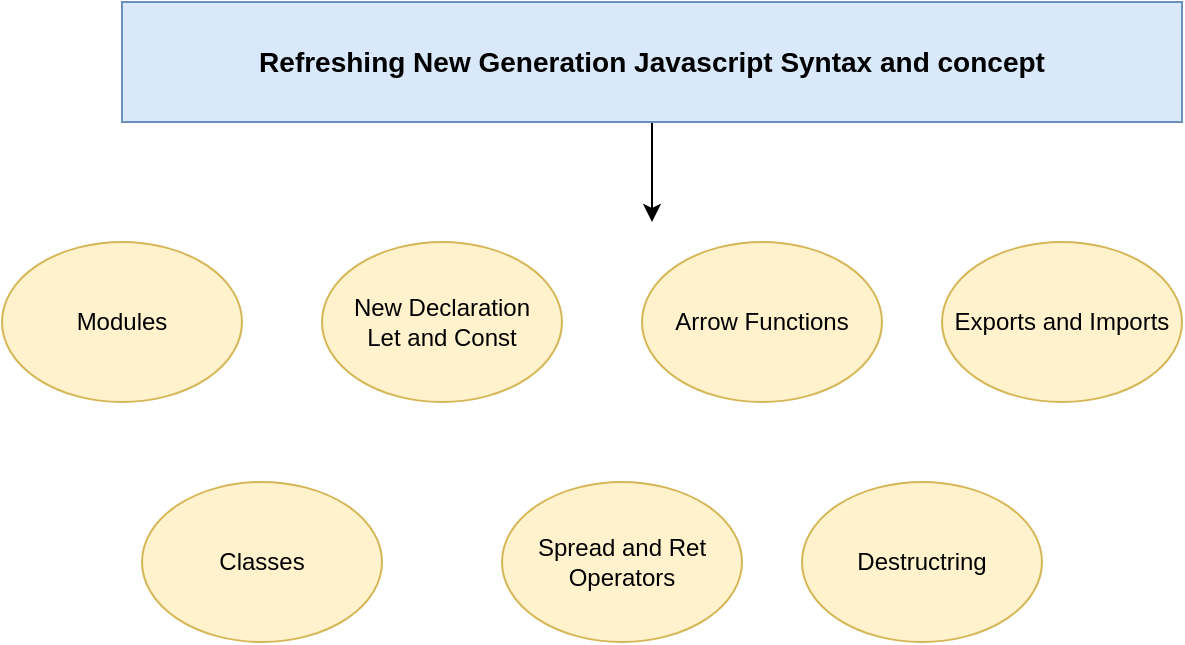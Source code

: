 <mxfile version="14.1.8" type="device"><diagram id="GldrzzOuN3ytn5cz73mD" name="Page-1"><mxGraphModel dx="1106" dy="820" grid="1" gridSize="10" guides="1" tooltips="1" connect="1" arrows="1" fold="1" page="1" pageScale="1" pageWidth="827" pageHeight="1169" math="0" shadow="0"><root><mxCell id="0"/><mxCell id="1" parent="0"/><mxCell id="y6KsHvCgr5k6QH1fEhmv-9" style="edgeStyle=orthogonalEdgeStyle;rounded=0;orthogonalLoop=1;jettySize=auto;html=1;" edge="1" parent="1" source="y6KsHvCgr5k6QH1fEhmv-1"><mxGeometry relative="1" as="geometry"><mxPoint x="445" y="270" as="targetPoint"/></mxGeometry></mxCell><mxCell id="y6KsHvCgr5k6QH1fEhmv-1" value="&lt;b&gt;&lt;font style=&quot;font-size: 14px&quot;&gt;Refreshing New Generation Javascript Syntax and concept&lt;/font&gt;&lt;/b&gt;" style="rounded=0;whiteSpace=wrap;html=1;fillColor=#dae8fc;strokeColor=#6c8ebf;" vertex="1" parent="1"><mxGeometry x="180" y="160" width="530" height="60" as="geometry"/></mxCell><mxCell id="y6KsHvCgr5k6QH1fEhmv-2" value="Modules" style="ellipse;whiteSpace=wrap;html=1;fillColor=#fff2cc;strokeColor=#d6b656;" vertex="1" parent="1"><mxGeometry x="120" y="280" width="120" height="80" as="geometry"/></mxCell><mxCell id="y6KsHvCgr5k6QH1fEhmv-3" value="New Declaration&lt;br&gt;Let and Const" style="ellipse;whiteSpace=wrap;html=1;fillColor=#fff2cc;strokeColor=#d6b656;" vertex="1" parent="1"><mxGeometry x="280" y="280" width="120" height="80" as="geometry"/></mxCell><mxCell id="y6KsHvCgr5k6QH1fEhmv-4" value="Arrow Functions" style="ellipse;whiteSpace=wrap;html=1;fillColor=#fff2cc;strokeColor=#d6b656;" vertex="1" parent="1"><mxGeometry x="440" y="280" width="120" height="80" as="geometry"/></mxCell><mxCell id="y6KsHvCgr5k6QH1fEhmv-5" value="Exports and Imports" style="ellipse;whiteSpace=wrap;html=1;fillColor=#fff2cc;strokeColor=#d6b656;" vertex="1" parent="1"><mxGeometry x="590" y="280" width="120" height="80" as="geometry"/></mxCell><mxCell id="y6KsHvCgr5k6QH1fEhmv-6" value="Classes" style="ellipse;whiteSpace=wrap;html=1;fillColor=#fff2cc;strokeColor=#d6b656;" vertex="1" parent="1"><mxGeometry x="190" y="400" width="120" height="80" as="geometry"/></mxCell><mxCell id="y6KsHvCgr5k6QH1fEhmv-7" value="Spread and Ret Operators" style="ellipse;whiteSpace=wrap;html=1;fillColor=#fff2cc;strokeColor=#d6b656;" vertex="1" parent="1"><mxGeometry x="370" y="400" width="120" height="80" as="geometry"/></mxCell><mxCell id="y6KsHvCgr5k6QH1fEhmv-8" value="Destructring" style="ellipse;whiteSpace=wrap;html=1;fillColor=#fff2cc;strokeColor=#d6b656;" vertex="1" parent="1"><mxGeometry x="520" y="400" width="120" height="80" as="geometry"/></mxCell></root></mxGraphModel></diagram></mxfile>